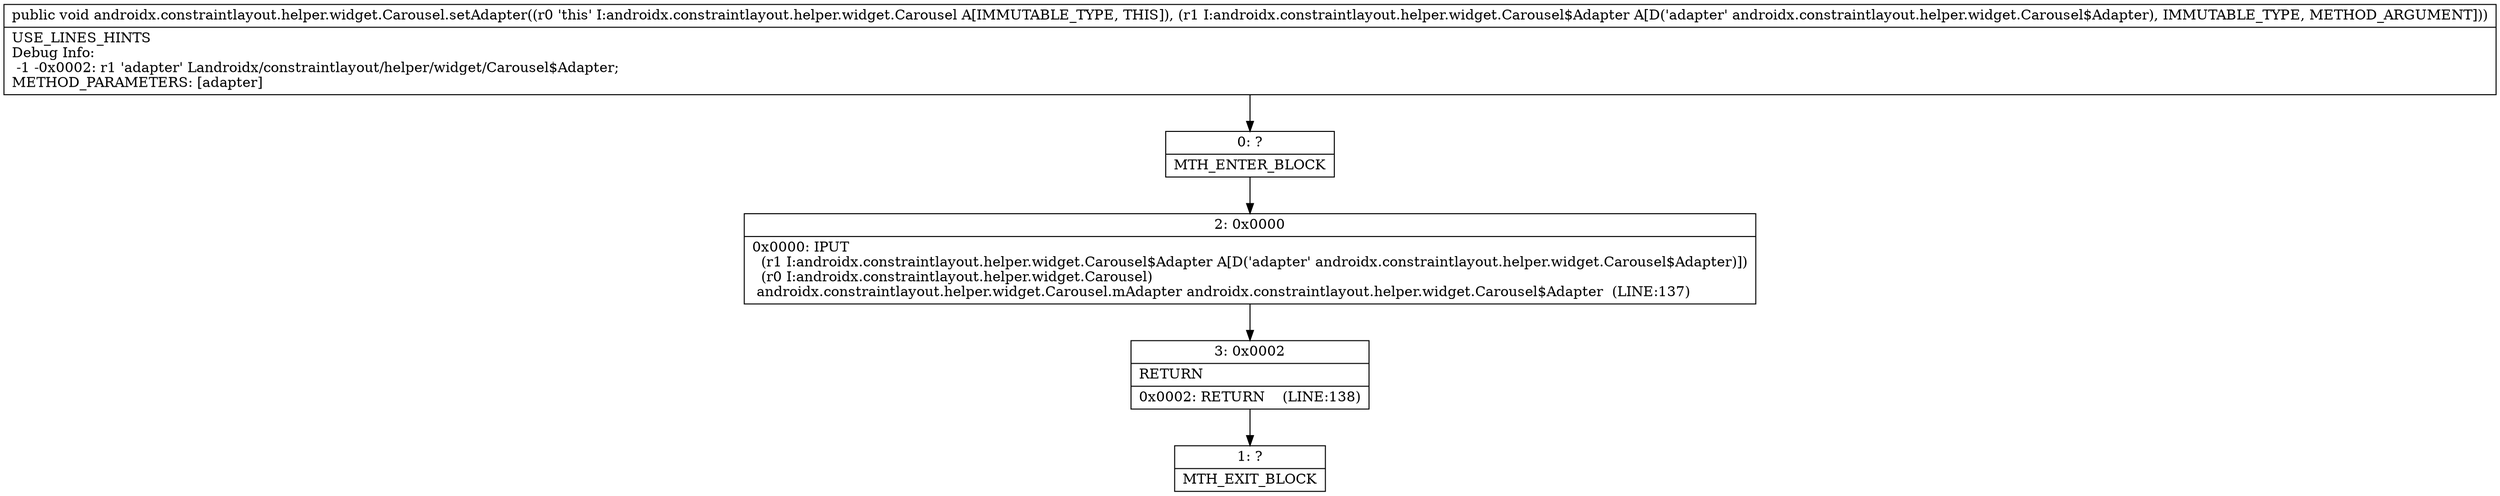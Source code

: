 digraph "CFG forandroidx.constraintlayout.helper.widget.Carousel.setAdapter(Landroidx\/constraintlayout\/helper\/widget\/Carousel$Adapter;)V" {
Node_0 [shape=record,label="{0\:\ ?|MTH_ENTER_BLOCK\l}"];
Node_2 [shape=record,label="{2\:\ 0x0000|0x0000: IPUT  \l  (r1 I:androidx.constraintlayout.helper.widget.Carousel$Adapter A[D('adapter' androidx.constraintlayout.helper.widget.Carousel$Adapter)])\l  (r0 I:androidx.constraintlayout.helper.widget.Carousel)\l androidx.constraintlayout.helper.widget.Carousel.mAdapter androidx.constraintlayout.helper.widget.Carousel$Adapter  (LINE:137)\l}"];
Node_3 [shape=record,label="{3\:\ 0x0002|RETURN\l|0x0002: RETURN    (LINE:138)\l}"];
Node_1 [shape=record,label="{1\:\ ?|MTH_EXIT_BLOCK\l}"];
MethodNode[shape=record,label="{public void androidx.constraintlayout.helper.widget.Carousel.setAdapter((r0 'this' I:androidx.constraintlayout.helper.widget.Carousel A[IMMUTABLE_TYPE, THIS]), (r1 I:androidx.constraintlayout.helper.widget.Carousel$Adapter A[D('adapter' androidx.constraintlayout.helper.widget.Carousel$Adapter), IMMUTABLE_TYPE, METHOD_ARGUMENT]))  | USE_LINES_HINTS\lDebug Info:\l  \-1 \-0x0002: r1 'adapter' Landroidx\/constraintlayout\/helper\/widget\/Carousel$Adapter;\lMETHOD_PARAMETERS: [adapter]\l}"];
MethodNode -> Node_0;Node_0 -> Node_2;
Node_2 -> Node_3;
Node_3 -> Node_1;
}

